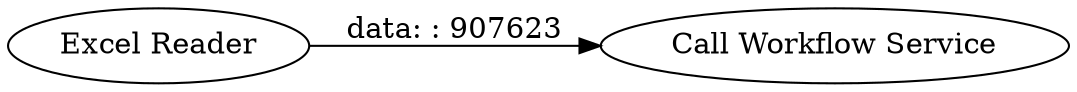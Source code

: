 digraph {
	"2875667065822545530_1" [label="Excel Reader"]
	"2875667065822545530_4" [label="Call Workflow Service"]
	"2875667065822545530_1" -> "2875667065822545530_4" [label="data: : 907623"]
	rankdir=LR
}
